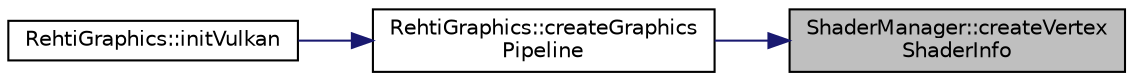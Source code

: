 digraph "ShaderManager::createVertexShaderInfo"
{
 // LATEX_PDF_SIZE
  edge [fontname="Helvetica",fontsize="10",labelfontname="Helvetica",labelfontsize="10"];
  node [fontname="Helvetica",fontsize="10",shape=record];
  rankdir="RL";
  Node1 [label="ShaderManager::createVertex\lShaderInfo",height=0.2,width=0.4,color="black", fillcolor="grey75", style="filled", fontcolor="black",tooltip="Creates a vertex shader info to be used in pipeline creation."];
  Node1 -> Node2 [dir="back",color="midnightblue",fontsize="10",style="solid",fontname="Helvetica"];
  Node2 [label="RehtiGraphics::createGraphics\lPipeline",height=0.2,width=0.4,color="black", fillcolor="white", style="filled",URL="$classRehtiGraphics.html#ac307d6b1b052e5e07374056e833e01de",tooltip="Creates the graphics pipeline."];
  Node2 -> Node3 [dir="back",color="midnightblue",fontsize="10",style="solid",fontname="Helvetica"];
  Node3 [label="RehtiGraphics::initVulkan",height=0.2,width=0.4,color="black", fillcolor="white", style="filled",URL="$classRehtiGraphics.html#ae16a48c5465c048b9ca5c253506d25b3",tooltip="Initializes vulkan instance."];
}
